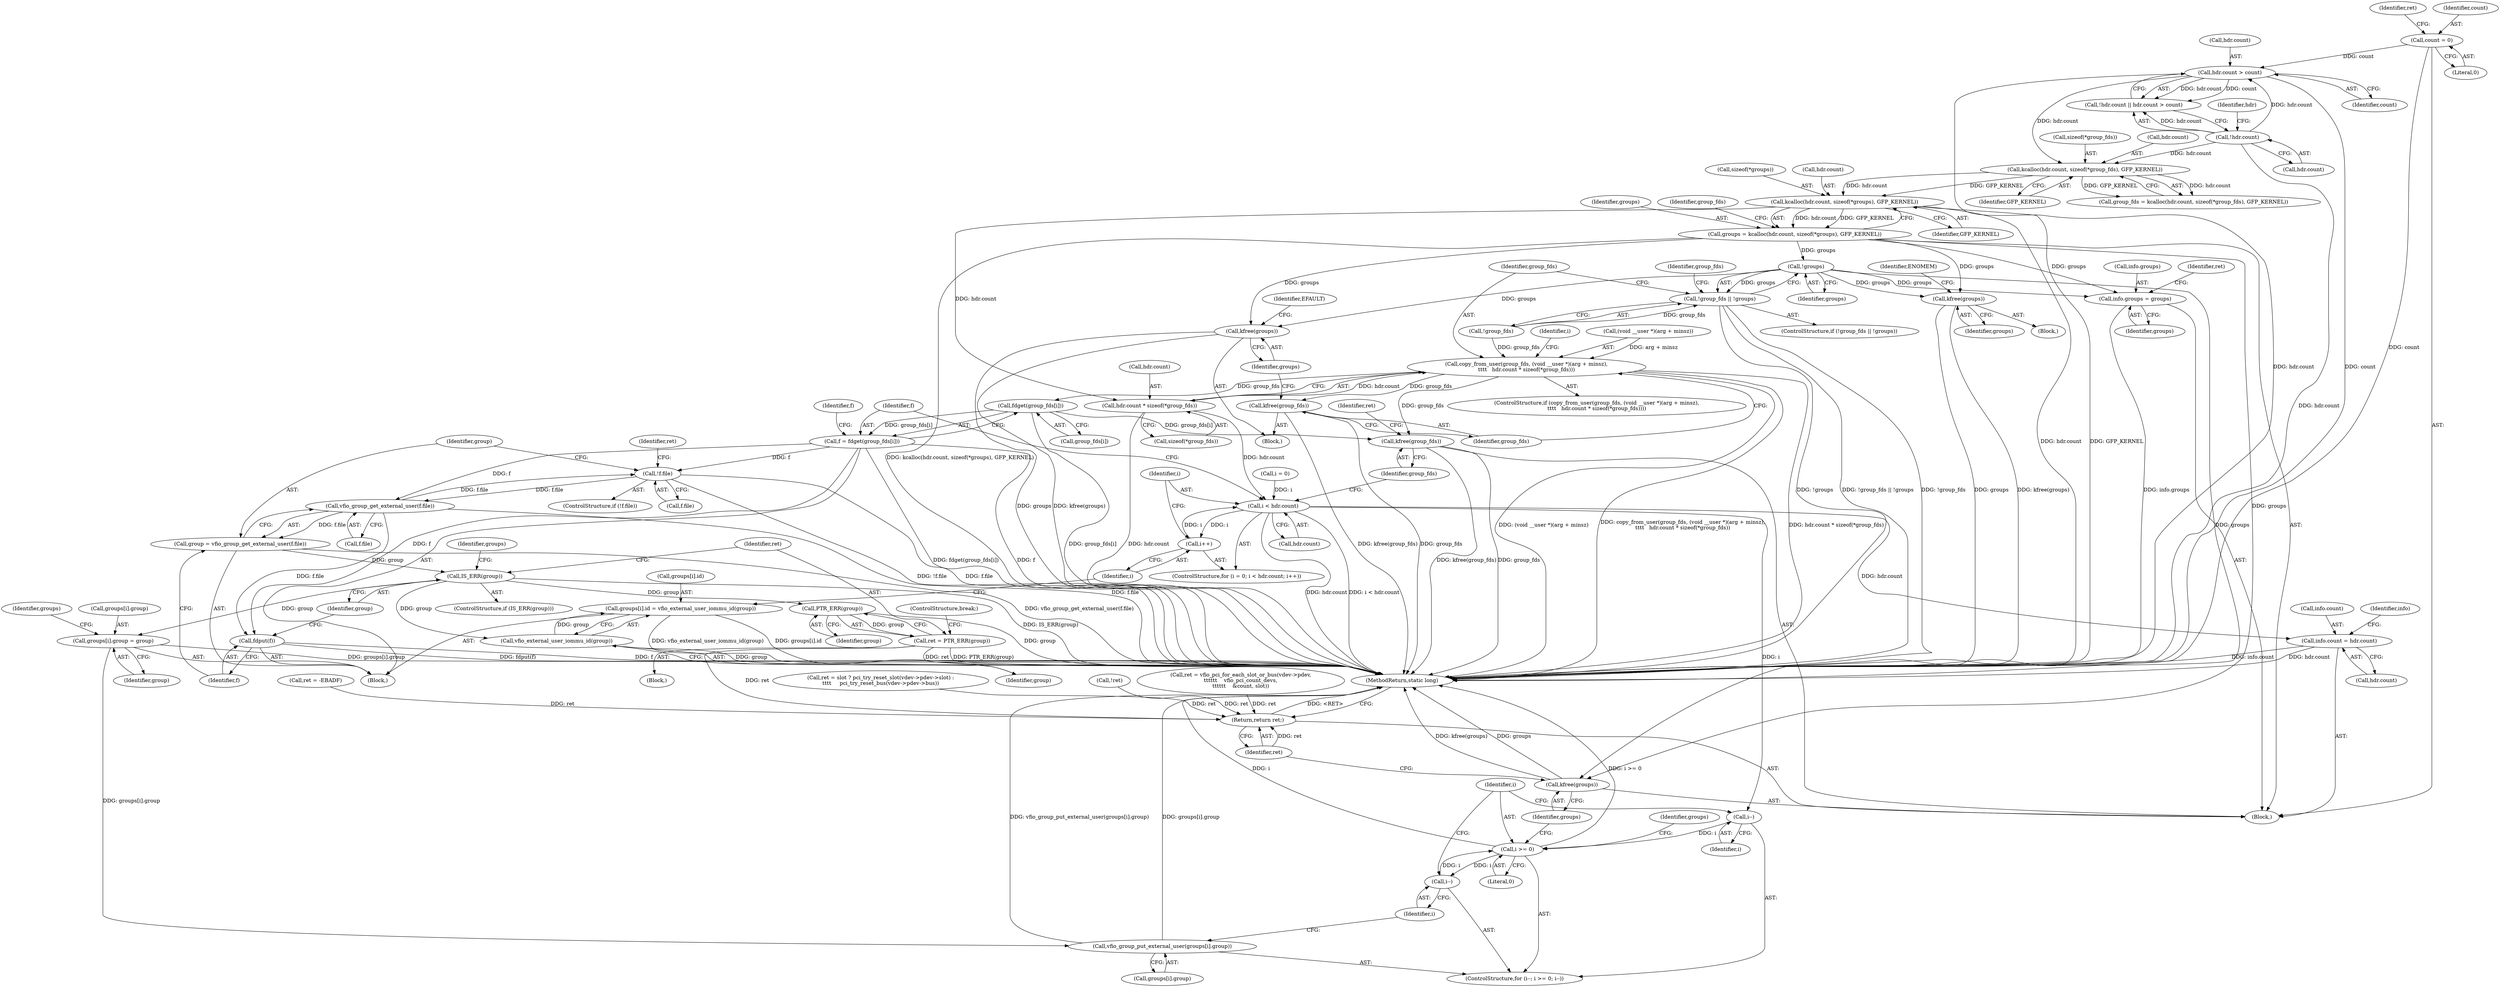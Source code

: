 digraph "0_linux_05692d7005a364add85c6e25a6c4447ce08f913a@API" {
"1001193" [label="(Call,kcalloc(hdr.count, sizeof(*groups), GFP_KERNEL))"];
"1001183" [label="(Call,kcalloc(hdr.count, sizeof(*group_fds), GFP_KERNEL))"];
"1001169" [label="(Call,!hdr.count)"];
"1001173" [label="(Call,hdr.count > count)"];
"1001100" [label="(Call,count = 0)"];
"1001191" [label="(Call,groups = kcalloc(hdr.count, sizeof(*groups), GFP_KERNEL))"];
"1001205" [label="(Call,!groups)"];
"1001202" [label="(Call,!group_fds || !groups)"];
"1001210" [label="(Call,kfree(groups))"];
"1001233" [label="(Call,kfree(groups))"];
"1001313" [label="(Call,info.groups = groups)"];
"1001362" [label="(Call,kfree(groups))"];
"1001223" [label="(Call,hdr.count * sizeof(*group_fds))"];
"1001216" [label="(Call,copy_from_user(group_fds, (void __user *)(arg + minsz),\n\t\t\t\t   hdr.count * sizeof(*group_fds)))"];
"1001231" [label="(Call,kfree(group_fds))"];
"1001254" [label="(Call,fdget(group_fds[i]))"];
"1001252" [label="(Call,f = fdget(group_fds[i]))"];
"1001259" [label="(Call,!f.file)"];
"1001271" [label="(Call,vfio_group_get_external_user(f.file))"];
"1001269" [label="(Call,group = vfio_group_get_external_user(f.file))"];
"1001278" [label="(Call,IS_ERR(group))"];
"1001283" [label="(Call,PTR_ERR(group))"];
"1001281" [label="(Call,ret = PTR_ERR(group))"];
"1001364" [label="(Return,return ret;)"];
"1001286" [label="(Call,groups[i].group = group)"];
"1001356" [label="(Call,vfio_group_put_external_user(groups[i].group))"];
"1001299" [label="(Call,vfio_external_user_iommu_id(group))"];
"1001293" [label="(Call,groups[i].id = vfio_external_user_iommu_id(group))"];
"1001275" [label="(Call,fdput(f))"];
"1001301" [label="(Call,kfree(group_fds))"];
"1001242" [label="(Call,i < hdr.count)"];
"1001247" [label="(Call,i++)"];
"1001306" [label="(Call,info.count = hdr.count)"];
"1001349" [label="(Call,i--)"];
"1001351" [label="(Call,i >= 0)"];
"1001354" [label="(Call,i--)"];
"1001306" [label="(Call,info.count = hdr.count)"];
"1001258" [label="(ControlStructure,if (!f.file))"];
"1001300" [label="(Identifier,group)"];
"1001248" [label="(Identifier,i)"];
"1001354" [label="(Call,i--)"];
"1001217" [label="(Identifier,group_fds)"];
"1001207" [label="(Block,)"];
"1001284" [label="(Identifier,group)"];
"1001286" [label="(Call,groups[i].group = group)"];
"1001364" [label="(Return,return ret;)"];
"1001190" [label="(Identifier,GFP_KERNEL)"];
"1001204" [label="(Identifier,group_fds)"];
"1001355" [label="(Identifier,i)"];
"1001271" [label="(Call,vfio_group_get_external_user(f.file))"];
"1001203" [label="(Call,!group_fds)"];
"1001265" [label="(Identifier,ret)"];
"1001307" [label="(Call,info.count)"];
"1001264" [label="(Call,ret = -EBADF)"];
"1001193" [label="(Call,kcalloc(hdr.count, sizeof(*groups), GFP_KERNEL))"];
"1001201" [label="(ControlStructure,if (!group_fds || !groups))"];
"1001279" [label="(Identifier,group)"];
"1001349" [label="(Call,i--)"];
"1001259" [label="(Call,!f.file)"];
"1001243" [label="(Identifier,i)"];
"1001292" [label="(Identifier,group)"];
"1001281" [label="(Call,ret = PTR_ERR(group))"];
"1001253" [label="(Identifier,f)"];
"1001175" [label="(Identifier,hdr)"];
"1001105" [label="(Identifier,ret)"];
"1001233" [label="(Call,kfree(groups))"];
"1001280" [label="(Block,)"];
"1001348" [label="(ControlStructure,for (i--; i >= 0; i--))"];
"1001331" [label="(Call,ret = slot ? pci_try_reset_slot(vdev->pdev->slot) :\n\t\t\t\t     pci_try_reset_bus(vdev->pdev->bus))"];
"1001223" [label="(Call,hdr.count * sizeof(*group_fds))"];
"1001363" [label="(Identifier,groups)"];
"1001260" [label="(Call,f.file)"];
"1001369" [label="(MethodReturn,static long)"];
"1001205" [label="(Call,!groups)"];
"1001275" [label="(Call,fdput(f))"];
"1001353" [label="(Literal,0)"];
"1001173" [label="(Call,hdr.count > count)"];
"1001362" [label="(Call,kfree(groups))"];
"1001314" [label="(Call,info.groups)"];
"1001304" [label="(Identifier,ret)"];
"1001283" [label="(Call,PTR_ERR(group))"];
"1001351" [label="(Call,i >= 0)"];
"1001215" [label="(ControlStructure,if (copy_from_user(group_fds, (void __user *)(arg + minsz),\n\t\t\t\t   hdr.count * sizeof(*group_fds))))"];
"1001249" [label="(Block,)"];
"1001197" [label="(Call,sizeof(*groups))"];
"1001254" [label="(Call,fdget(group_fds[i]))"];
"1001329" [label="(Call,!ret)"];
"1001218" [label="(Call,(void __user *)(arg + minsz))"];
"1001187" [label="(Call,sizeof(*group_fds))"];
"1001269" [label="(Call,group = vfio_group_get_external_user(f.file))"];
"1001365" [label="(Identifier,ret)"];
"1001242" [label="(Call,i < hdr.count)"];
"1001356" [label="(Call,vfio_group_put_external_user(groups[i].group))"];
"1001169" [label="(Call,!hdr.count)"];
"1001192" [label="(Identifier,groups)"];
"1001282" [label="(Identifier,ret)"];
"1001224" [label="(Call,hdr.count)"];
"1001319" [label="(Identifier,ret)"];
"1001352" [label="(Identifier,i)"];
"1001357" [label="(Call,groups[i].group)"];
"1001200" [label="(Identifier,GFP_KERNEL)"];
"1001313" [label="(Call,info.groups = groups)"];
"1001302" [label="(Identifier,group_fds)"];
"1001293" [label="(Call,groups[i].id = vfio_external_user_iommu_id(group))"];
"1001191" [label="(Call,groups = kcalloc(hdr.count, sizeof(*groups), GFP_KERNEL))"];
"1001177" [label="(Identifier,count)"];
"1001168" [label="(Call,!hdr.count || hdr.count > count)"];
"1001101" [label="(Identifier,count)"];
"1001100" [label="(Call,count = 0)"];
"1001270" [label="(Identifier,group)"];
"1001310" [label="(Call,hdr.count)"];
"1001255" [label="(Call,group_fds[i])"];
"1001170" [label="(Call,hdr.count)"];
"1001317" [label="(Identifier,groups)"];
"1001238" [label="(ControlStructure,for (i = 0; i < hdr.count; i++))"];
"1001230" [label="(Block,)"];
"1001216" [label="(Call,copy_from_user(group_fds, (void __user *)(arg + minsz),\n\t\t\t\t   hdr.count * sizeof(*group_fds)))"];
"1001210" [label="(Call,kfree(groups))"];
"1001089" [label="(Block,)"];
"1001232" [label="(Identifier,group_fds)"];
"1001287" [label="(Call,groups[i].group)"];
"1001247" [label="(Call,i++)"];
"1001184" [label="(Call,hdr.count)"];
"1001315" [label="(Identifier,info)"];
"1001237" [label="(Identifier,EFAULT)"];
"1001174" [label="(Call,hdr.count)"];
"1001252" [label="(Call,f = fdget(group_fds[i]))"];
"1001272" [label="(Call,f.file)"];
"1001234" [label="(Identifier,groups)"];
"1001102" [label="(Literal,0)"];
"1001209" [label="(Identifier,group_fds)"];
"1001181" [label="(Call,group_fds = kcalloc(hdr.count, sizeof(*group_fds), GFP_KERNEL))"];
"1001289" [label="(Identifier,groups)"];
"1001194" [label="(Call,hdr.count)"];
"1001153" [label="(Call,ret = vfio_pci_for_each_slot_or_bus(vdev->pdev,\n\t\t\t\t\t\t    vfio_pci_count_devs,\n\t\t\t\t\t\t    &count, slot))"];
"1001276" [label="(Identifier,f)"];
"1001359" [label="(Identifier,groups)"];
"1001183" [label="(Call,kcalloc(hdr.count, sizeof(*group_fds), GFP_KERNEL))"];
"1001285" [label="(ControlStructure,break;)"];
"1001206" [label="(Identifier,groups)"];
"1001294" [label="(Call,groups[i].id)"];
"1001240" [label="(Identifier,i)"];
"1001301" [label="(Call,kfree(group_fds))"];
"1001239" [label="(Call,i = 0)"];
"1001277" [label="(ControlStructure,if (IS_ERR(group)))"];
"1001211" [label="(Identifier,groups)"];
"1001227" [label="(Call,sizeof(*group_fds))"];
"1001299" [label="(Call,vfio_external_user_iommu_id(group))"];
"1001244" [label="(Call,hdr.count)"];
"1001202" [label="(Call,!group_fds || !groups)"];
"1001231" [label="(Call,kfree(group_fds))"];
"1001261" [label="(Identifier,f)"];
"1001278" [label="(Call,IS_ERR(group))"];
"1001296" [label="(Identifier,groups)"];
"1001350" [label="(Identifier,i)"];
"1001214" [label="(Identifier,ENOMEM)"];
"1001193" -> "1001191"  [label="AST: "];
"1001193" -> "1001200"  [label="CFG: "];
"1001194" -> "1001193"  [label="AST: "];
"1001197" -> "1001193"  [label="AST: "];
"1001200" -> "1001193"  [label="AST: "];
"1001191" -> "1001193"  [label="CFG: "];
"1001193" -> "1001369"  [label="DDG: GFP_KERNEL"];
"1001193" -> "1001369"  [label="DDG: hdr.count"];
"1001193" -> "1001191"  [label="DDG: hdr.count"];
"1001193" -> "1001191"  [label="DDG: GFP_KERNEL"];
"1001183" -> "1001193"  [label="DDG: hdr.count"];
"1001183" -> "1001193"  [label="DDG: GFP_KERNEL"];
"1001193" -> "1001223"  [label="DDG: hdr.count"];
"1001183" -> "1001181"  [label="AST: "];
"1001183" -> "1001190"  [label="CFG: "];
"1001184" -> "1001183"  [label="AST: "];
"1001187" -> "1001183"  [label="AST: "];
"1001190" -> "1001183"  [label="AST: "];
"1001181" -> "1001183"  [label="CFG: "];
"1001183" -> "1001181"  [label="DDG: hdr.count"];
"1001183" -> "1001181"  [label="DDG: GFP_KERNEL"];
"1001169" -> "1001183"  [label="DDG: hdr.count"];
"1001173" -> "1001183"  [label="DDG: hdr.count"];
"1001169" -> "1001168"  [label="AST: "];
"1001169" -> "1001170"  [label="CFG: "];
"1001170" -> "1001169"  [label="AST: "];
"1001175" -> "1001169"  [label="CFG: "];
"1001168" -> "1001169"  [label="CFG: "];
"1001169" -> "1001369"  [label="DDG: hdr.count"];
"1001169" -> "1001168"  [label="DDG: hdr.count"];
"1001169" -> "1001173"  [label="DDG: hdr.count"];
"1001173" -> "1001168"  [label="AST: "];
"1001173" -> "1001177"  [label="CFG: "];
"1001174" -> "1001173"  [label="AST: "];
"1001177" -> "1001173"  [label="AST: "];
"1001168" -> "1001173"  [label="CFG: "];
"1001173" -> "1001369"  [label="DDG: count"];
"1001173" -> "1001369"  [label="DDG: hdr.count"];
"1001173" -> "1001168"  [label="DDG: hdr.count"];
"1001173" -> "1001168"  [label="DDG: count"];
"1001100" -> "1001173"  [label="DDG: count"];
"1001100" -> "1001089"  [label="AST: "];
"1001100" -> "1001102"  [label="CFG: "];
"1001101" -> "1001100"  [label="AST: "];
"1001102" -> "1001100"  [label="AST: "];
"1001105" -> "1001100"  [label="CFG: "];
"1001100" -> "1001369"  [label="DDG: count"];
"1001191" -> "1001089"  [label="AST: "];
"1001192" -> "1001191"  [label="AST: "];
"1001204" -> "1001191"  [label="CFG: "];
"1001191" -> "1001369"  [label="DDG: kcalloc(hdr.count, sizeof(*groups), GFP_KERNEL)"];
"1001191" -> "1001205"  [label="DDG: groups"];
"1001191" -> "1001210"  [label="DDG: groups"];
"1001191" -> "1001233"  [label="DDG: groups"];
"1001191" -> "1001313"  [label="DDG: groups"];
"1001191" -> "1001362"  [label="DDG: groups"];
"1001205" -> "1001202"  [label="AST: "];
"1001205" -> "1001206"  [label="CFG: "];
"1001206" -> "1001205"  [label="AST: "];
"1001202" -> "1001205"  [label="CFG: "];
"1001205" -> "1001202"  [label="DDG: groups"];
"1001205" -> "1001210"  [label="DDG: groups"];
"1001205" -> "1001233"  [label="DDG: groups"];
"1001205" -> "1001313"  [label="DDG: groups"];
"1001205" -> "1001362"  [label="DDG: groups"];
"1001202" -> "1001201"  [label="AST: "];
"1001202" -> "1001203"  [label="CFG: "];
"1001203" -> "1001202"  [label="AST: "];
"1001209" -> "1001202"  [label="CFG: "];
"1001217" -> "1001202"  [label="CFG: "];
"1001202" -> "1001369"  [label="DDG: !groups"];
"1001202" -> "1001369"  [label="DDG: !group_fds || !groups"];
"1001202" -> "1001369"  [label="DDG: !group_fds"];
"1001203" -> "1001202"  [label="DDG: group_fds"];
"1001210" -> "1001207"  [label="AST: "];
"1001210" -> "1001211"  [label="CFG: "];
"1001211" -> "1001210"  [label="AST: "];
"1001214" -> "1001210"  [label="CFG: "];
"1001210" -> "1001369"  [label="DDG: groups"];
"1001210" -> "1001369"  [label="DDG: kfree(groups)"];
"1001233" -> "1001230"  [label="AST: "];
"1001233" -> "1001234"  [label="CFG: "];
"1001234" -> "1001233"  [label="AST: "];
"1001237" -> "1001233"  [label="CFG: "];
"1001233" -> "1001369"  [label="DDG: kfree(groups)"];
"1001233" -> "1001369"  [label="DDG: groups"];
"1001313" -> "1001089"  [label="AST: "];
"1001313" -> "1001317"  [label="CFG: "];
"1001314" -> "1001313"  [label="AST: "];
"1001317" -> "1001313"  [label="AST: "];
"1001319" -> "1001313"  [label="CFG: "];
"1001313" -> "1001369"  [label="DDG: info.groups"];
"1001362" -> "1001089"  [label="AST: "];
"1001362" -> "1001363"  [label="CFG: "];
"1001363" -> "1001362"  [label="AST: "];
"1001365" -> "1001362"  [label="CFG: "];
"1001362" -> "1001369"  [label="DDG: groups"];
"1001362" -> "1001369"  [label="DDG: kfree(groups)"];
"1001223" -> "1001216"  [label="AST: "];
"1001223" -> "1001227"  [label="CFG: "];
"1001224" -> "1001223"  [label="AST: "];
"1001227" -> "1001223"  [label="AST: "];
"1001216" -> "1001223"  [label="CFG: "];
"1001223" -> "1001369"  [label="DDG: hdr.count"];
"1001223" -> "1001216"  [label="DDG: hdr.count"];
"1001223" -> "1001242"  [label="DDG: hdr.count"];
"1001216" -> "1001215"  [label="AST: "];
"1001217" -> "1001216"  [label="AST: "];
"1001218" -> "1001216"  [label="AST: "];
"1001232" -> "1001216"  [label="CFG: "];
"1001240" -> "1001216"  [label="CFG: "];
"1001216" -> "1001369"  [label="DDG: hdr.count * sizeof(*group_fds)"];
"1001216" -> "1001369"  [label="DDG: (void __user *)(arg + minsz)"];
"1001216" -> "1001369"  [label="DDG: copy_from_user(group_fds, (void __user *)(arg + minsz),\n\t\t\t\t   hdr.count * sizeof(*group_fds))"];
"1001203" -> "1001216"  [label="DDG: group_fds"];
"1001218" -> "1001216"  [label="DDG: arg + minsz"];
"1001216" -> "1001231"  [label="DDG: group_fds"];
"1001216" -> "1001254"  [label="DDG: group_fds"];
"1001216" -> "1001301"  [label="DDG: group_fds"];
"1001231" -> "1001230"  [label="AST: "];
"1001231" -> "1001232"  [label="CFG: "];
"1001232" -> "1001231"  [label="AST: "];
"1001234" -> "1001231"  [label="CFG: "];
"1001231" -> "1001369"  [label="DDG: group_fds"];
"1001231" -> "1001369"  [label="DDG: kfree(group_fds)"];
"1001254" -> "1001252"  [label="AST: "];
"1001254" -> "1001255"  [label="CFG: "];
"1001255" -> "1001254"  [label="AST: "];
"1001252" -> "1001254"  [label="CFG: "];
"1001254" -> "1001369"  [label="DDG: group_fds[i]"];
"1001254" -> "1001252"  [label="DDG: group_fds[i]"];
"1001254" -> "1001301"  [label="DDG: group_fds[i]"];
"1001252" -> "1001249"  [label="AST: "];
"1001253" -> "1001252"  [label="AST: "];
"1001261" -> "1001252"  [label="CFG: "];
"1001252" -> "1001369"  [label="DDG: f"];
"1001252" -> "1001369"  [label="DDG: fdget(group_fds[i])"];
"1001252" -> "1001259"  [label="DDG: f"];
"1001252" -> "1001271"  [label="DDG: f"];
"1001252" -> "1001275"  [label="DDG: f"];
"1001259" -> "1001258"  [label="AST: "];
"1001259" -> "1001260"  [label="CFG: "];
"1001260" -> "1001259"  [label="AST: "];
"1001265" -> "1001259"  [label="CFG: "];
"1001270" -> "1001259"  [label="CFG: "];
"1001259" -> "1001369"  [label="DDG: f.file"];
"1001259" -> "1001369"  [label="DDG: !f.file"];
"1001271" -> "1001259"  [label="DDG: f.file"];
"1001259" -> "1001271"  [label="DDG: f.file"];
"1001271" -> "1001269"  [label="AST: "];
"1001271" -> "1001272"  [label="CFG: "];
"1001272" -> "1001271"  [label="AST: "];
"1001269" -> "1001271"  [label="CFG: "];
"1001271" -> "1001369"  [label="DDG: f.file"];
"1001271" -> "1001269"  [label="DDG: f.file"];
"1001271" -> "1001275"  [label="DDG: f.file"];
"1001269" -> "1001249"  [label="AST: "];
"1001270" -> "1001269"  [label="AST: "];
"1001276" -> "1001269"  [label="CFG: "];
"1001269" -> "1001369"  [label="DDG: vfio_group_get_external_user(f.file)"];
"1001269" -> "1001278"  [label="DDG: group"];
"1001278" -> "1001277"  [label="AST: "];
"1001278" -> "1001279"  [label="CFG: "];
"1001279" -> "1001278"  [label="AST: "];
"1001282" -> "1001278"  [label="CFG: "];
"1001289" -> "1001278"  [label="CFG: "];
"1001278" -> "1001369"  [label="DDG: IS_ERR(group)"];
"1001278" -> "1001283"  [label="DDG: group"];
"1001278" -> "1001286"  [label="DDG: group"];
"1001278" -> "1001299"  [label="DDG: group"];
"1001283" -> "1001281"  [label="AST: "];
"1001283" -> "1001284"  [label="CFG: "];
"1001284" -> "1001283"  [label="AST: "];
"1001281" -> "1001283"  [label="CFG: "];
"1001283" -> "1001369"  [label="DDG: group"];
"1001283" -> "1001281"  [label="DDG: group"];
"1001281" -> "1001280"  [label="AST: "];
"1001282" -> "1001281"  [label="AST: "];
"1001285" -> "1001281"  [label="CFG: "];
"1001281" -> "1001369"  [label="DDG: PTR_ERR(group)"];
"1001281" -> "1001369"  [label="DDG: ret"];
"1001281" -> "1001364"  [label="DDG: ret"];
"1001364" -> "1001089"  [label="AST: "];
"1001364" -> "1001365"  [label="CFG: "];
"1001365" -> "1001364"  [label="AST: "];
"1001369" -> "1001364"  [label="CFG: "];
"1001364" -> "1001369"  [label="DDG: <RET>"];
"1001365" -> "1001364"  [label="DDG: ret"];
"1001264" -> "1001364"  [label="DDG: ret"];
"1001329" -> "1001364"  [label="DDG: ret"];
"1001153" -> "1001364"  [label="DDG: ret"];
"1001331" -> "1001364"  [label="DDG: ret"];
"1001286" -> "1001249"  [label="AST: "];
"1001286" -> "1001292"  [label="CFG: "];
"1001287" -> "1001286"  [label="AST: "];
"1001292" -> "1001286"  [label="AST: "];
"1001296" -> "1001286"  [label="CFG: "];
"1001286" -> "1001369"  [label="DDG: groups[i].group"];
"1001286" -> "1001356"  [label="DDG: groups[i].group"];
"1001356" -> "1001348"  [label="AST: "];
"1001356" -> "1001357"  [label="CFG: "];
"1001357" -> "1001356"  [label="AST: "];
"1001355" -> "1001356"  [label="CFG: "];
"1001356" -> "1001369"  [label="DDG: groups[i].group"];
"1001356" -> "1001369"  [label="DDG: vfio_group_put_external_user(groups[i].group)"];
"1001299" -> "1001293"  [label="AST: "];
"1001299" -> "1001300"  [label="CFG: "];
"1001300" -> "1001299"  [label="AST: "];
"1001293" -> "1001299"  [label="CFG: "];
"1001299" -> "1001369"  [label="DDG: group"];
"1001299" -> "1001293"  [label="DDG: group"];
"1001293" -> "1001249"  [label="AST: "];
"1001294" -> "1001293"  [label="AST: "];
"1001248" -> "1001293"  [label="CFG: "];
"1001293" -> "1001369"  [label="DDG: vfio_external_user_iommu_id(group)"];
"1001293" -> "1001369"  [label="DDG: groups[i].id"];
"1001275" -> "1001249"  [label="AST: "];
"1001275" -> "1001276"  [label="CFG: "];
"1001276" -> "1001275"  [label="AST: "];
"1001279" -> "1001275"  [label="CFG: "];
"1001275" -> "1001369"  [label="DDG: fdput(f)"];
"1001275" -> "1001369"  [label="DDG: f"];
"1001301" -> "1001089"  [label="AST: "];
"1001301" -> "1001302"  [label="CFG: "];
"1001302" -> "1001301"  [label="AST: "];
"1001304" -> "1001301"  [label="CFG: "];
"1001301" -> "1001369"  [label="DDG: group_fds"];
"1001301" -> "1001369"  [label="DDG: kfree(group_fds)"];
"1001242" -> "1001238"  [label="AST: "];
"1001242" -> "1001244"  [label="CFG: "];
"1001243" -> "1001242"  [label="AST: "];
"1001244" -> "1001242"  [label="AST: "];
"1001253" -> "1001242"  [label="CFG: "];
"1001302" -> "1001242"  [label="CFG: "];
"1001242" -> "1001369"  [label="DDG: i < hdr.count"];
"1001242" -> "1001369"  [label="DDG: hdr.count"];
"1001247" -> "1001242"  [label="DDG: i"];
"1001239" -> "1001242"  [label="DDG: i"];
"1001242" -> "1001247"  [label="DDG: i"];
"1001242" -> "1001306"  [label="DDG: hdr.count"];
"1001242" -> "1001349"  [label="DDG: i"];
"1001247" -> "1001238"  [label="AST: "];
"1001247" -> "1001248"  [label="CFG: "];
"1001248" -> "1001247"  [label="AST: "];
"1001243" -> "1001247"  [label="CFG: "];
"1001306" -> "1001089"  [label="AST: "];
"1001306" -> "1001310"  [label="CFG: "];
"1001307" -> "1001306"  [label="AST: "];
"1001310" -> "1001306"  [label="AST: "];
"1001315" -> "1001306"  [label="CFG: "];
"1001306" -> "1001369"  [label="DDG: info.count"];
"1001306" -> "1001369"  [label="DDG: hdr.count"];
"1001349" -> "1001348"  [label="AST: "];
"1001349" -> "1001350"  [label="CFG: "];
"1001350" -> "1001349"  [label="AST: "];
"1001352" -> "1001349"  [label="CFG: "];
"1001349" -> "1001351"  [label="DDG: i"];
"1001351" -> "1001348"  [label="AST: "];
"1001351" -> "1001353"  [label="CFG: "];
"1001352" -> "1001351"  [label="AST: "];
"1001353" -> "1001351"  [label="AST: "];
"1001359" -> "1001351"  [label="CFG: "];
"1001363" -> "1001351"  [label="CFG: "];
"1001351" -> "1001369"  [label="DDG: i"];
"1001351" -> "1001369"  [label="DDG: i >= 0"];
"1001354" -> "1001351"  [label="DDG: i"];
"1001351" -> "1001354"  [label="DDG: i"];
"1001354" -> "1001348"  [label="AST: "];
"1001354" -> "1001355"  [label="CFG: "];
"1001355" -> "1001354"  [label="AST: "];
"1001352" -> "1001354"  [label="CFG: "];
}
